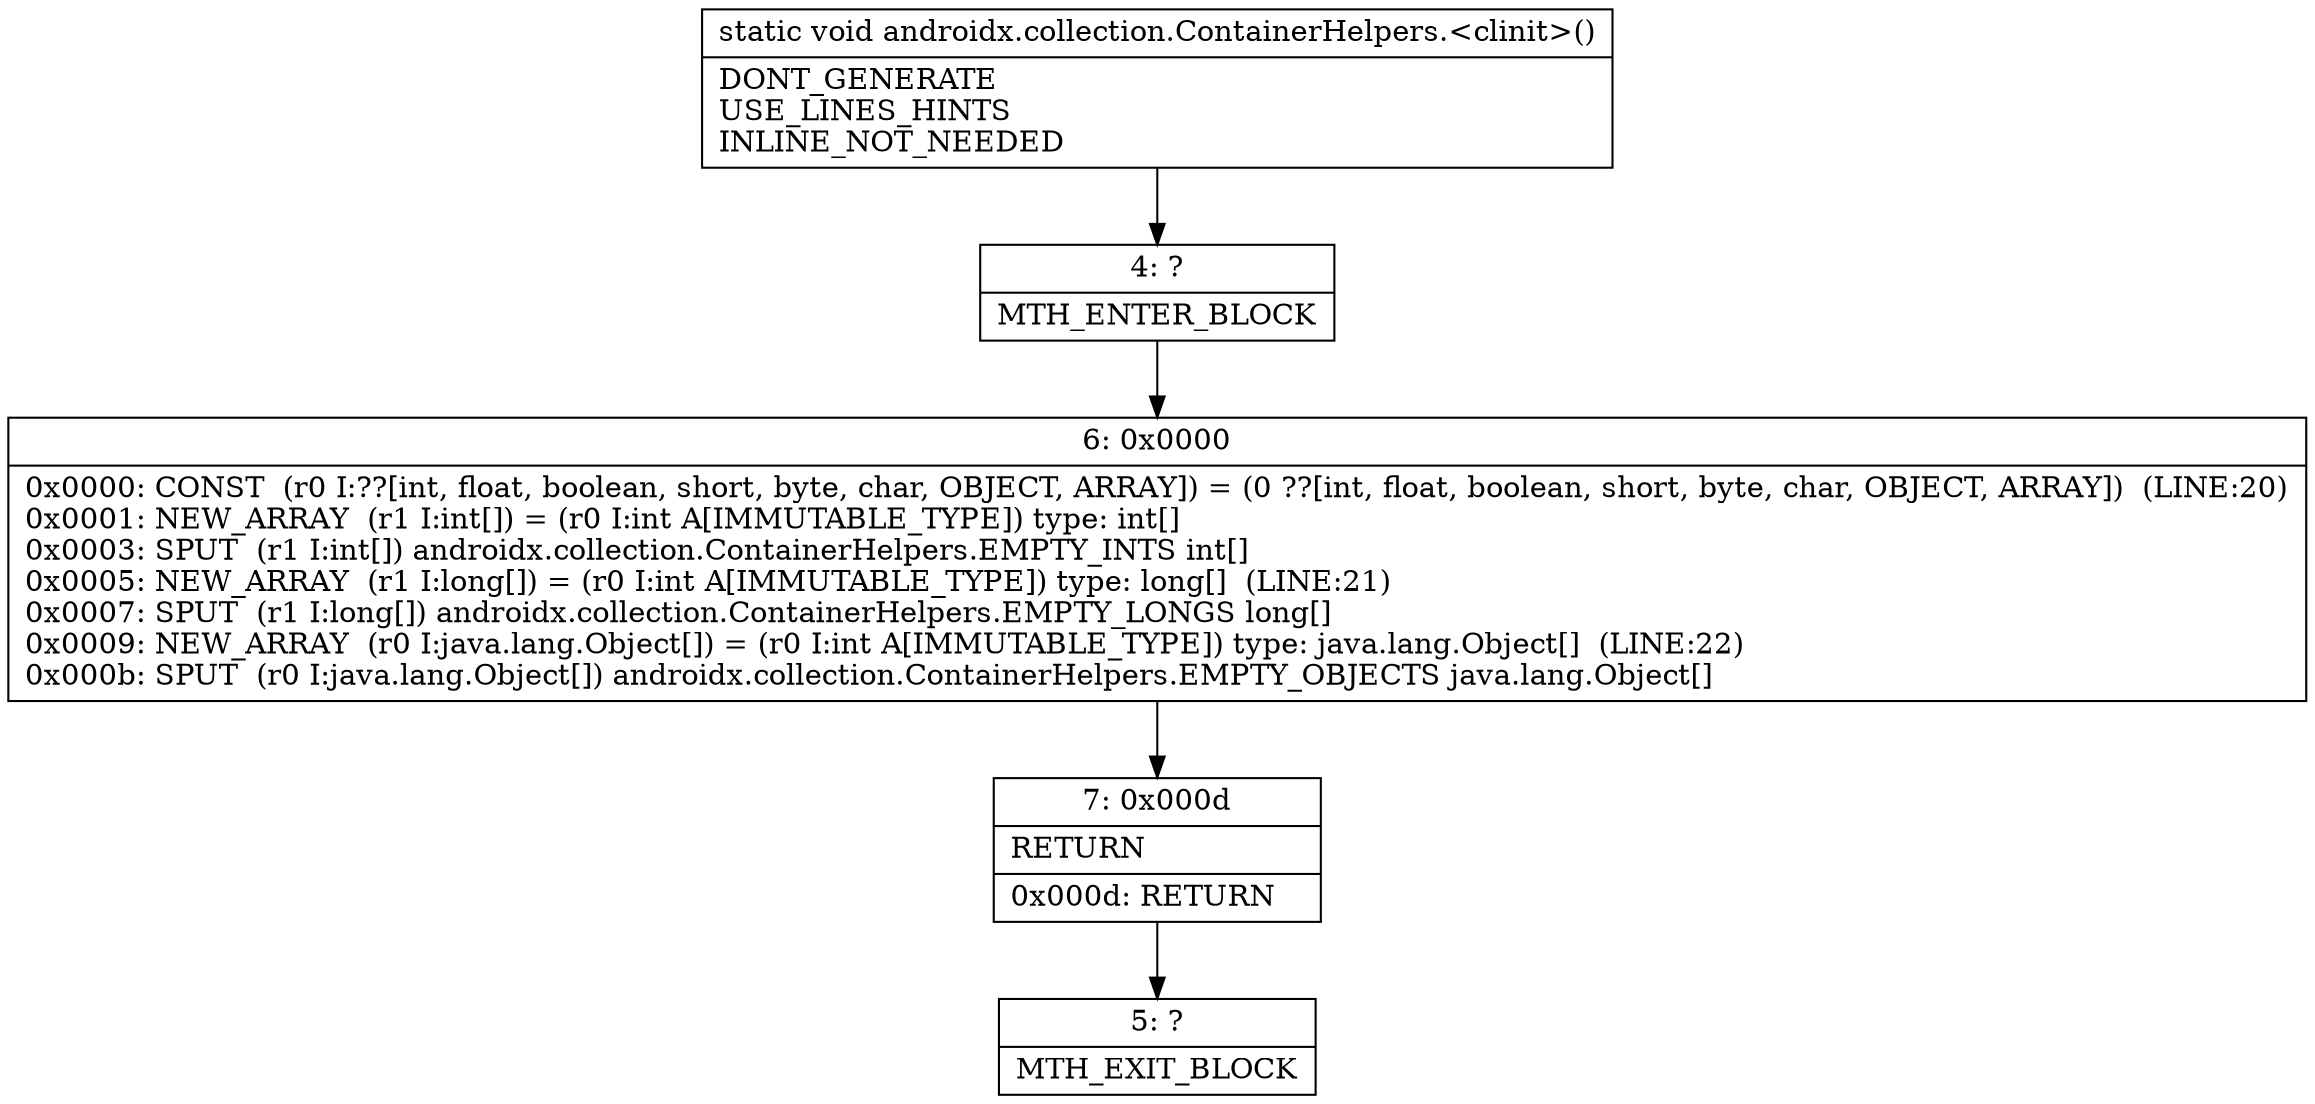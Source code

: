 digraph "CFG forandroidx.collection.ContainerHelpers.\<clinit\>()V" {
Node_4 [shape=record,label="{4\:\ ?|MTH_ENTER_BLOCK\l}"];
Node_6 [shape=record,label="{6\:\ 0x0000|0x0000: CONST  (r0 I:??[int, float, boolean, short, byte, char, OBJECT, ARRAY]) = (0 ??[int, float, boolean, short, byte, char, OBJECT, ARRAY])  (LINE:20)\l0x0001: NEW_ARRAY  (r1 I:int[]) = (r0 I:int A[IMMUTABLE_TYPE]) type: int[] \l0x0003: SPUT  (r1 I:int[]) androidx.collection.ContainerHelpers.EMPTY_INTS int[] \l0x0005: NEW_ARRAY  (r1 I:long[]) = (r0 I:int A[IMMUTABLE_TYPE]) type: long[]  (LINE:21)\l0x0007: SPUT  (r1 I:long[]) androidx.collection.ContainerHelpers.EMPTY_LONGS long[] \l0x0009: NEW_ARRAY  (r0 I:java.lang.Object[]) = (r0 I:int A[IMMUTABLE_TYPE]) type: java.lang.Object[]  (LINE:22)\l0x000b: SPUT  (r0 I:java.lang.Object[]) androidx.collection.ContainerHelpers.EMPTY_OBJECTS java.lang.Object[] \l}"];
Node_7 [shape=record,label="{7\:\ 0x000d|RETURN\l|0x000d: RETURN   \l}"];
Node_5 [shape=record,label="{5\:\ ?|MTH_EXIT_BLOCK\l}"];
MethodNode[shape=record,label="{static void androidx.collection.ContainerHelpers.\<clinit\>()  | DONT_GENERATE\lUSE_LINES_HINTS\lINLINE_NOT_NEEDED\l}"];
MethodNode -> Node_4;Node_4 -> Node_6;
Node_6 -> Node_7;
Node_7 -> Node_5;
}

